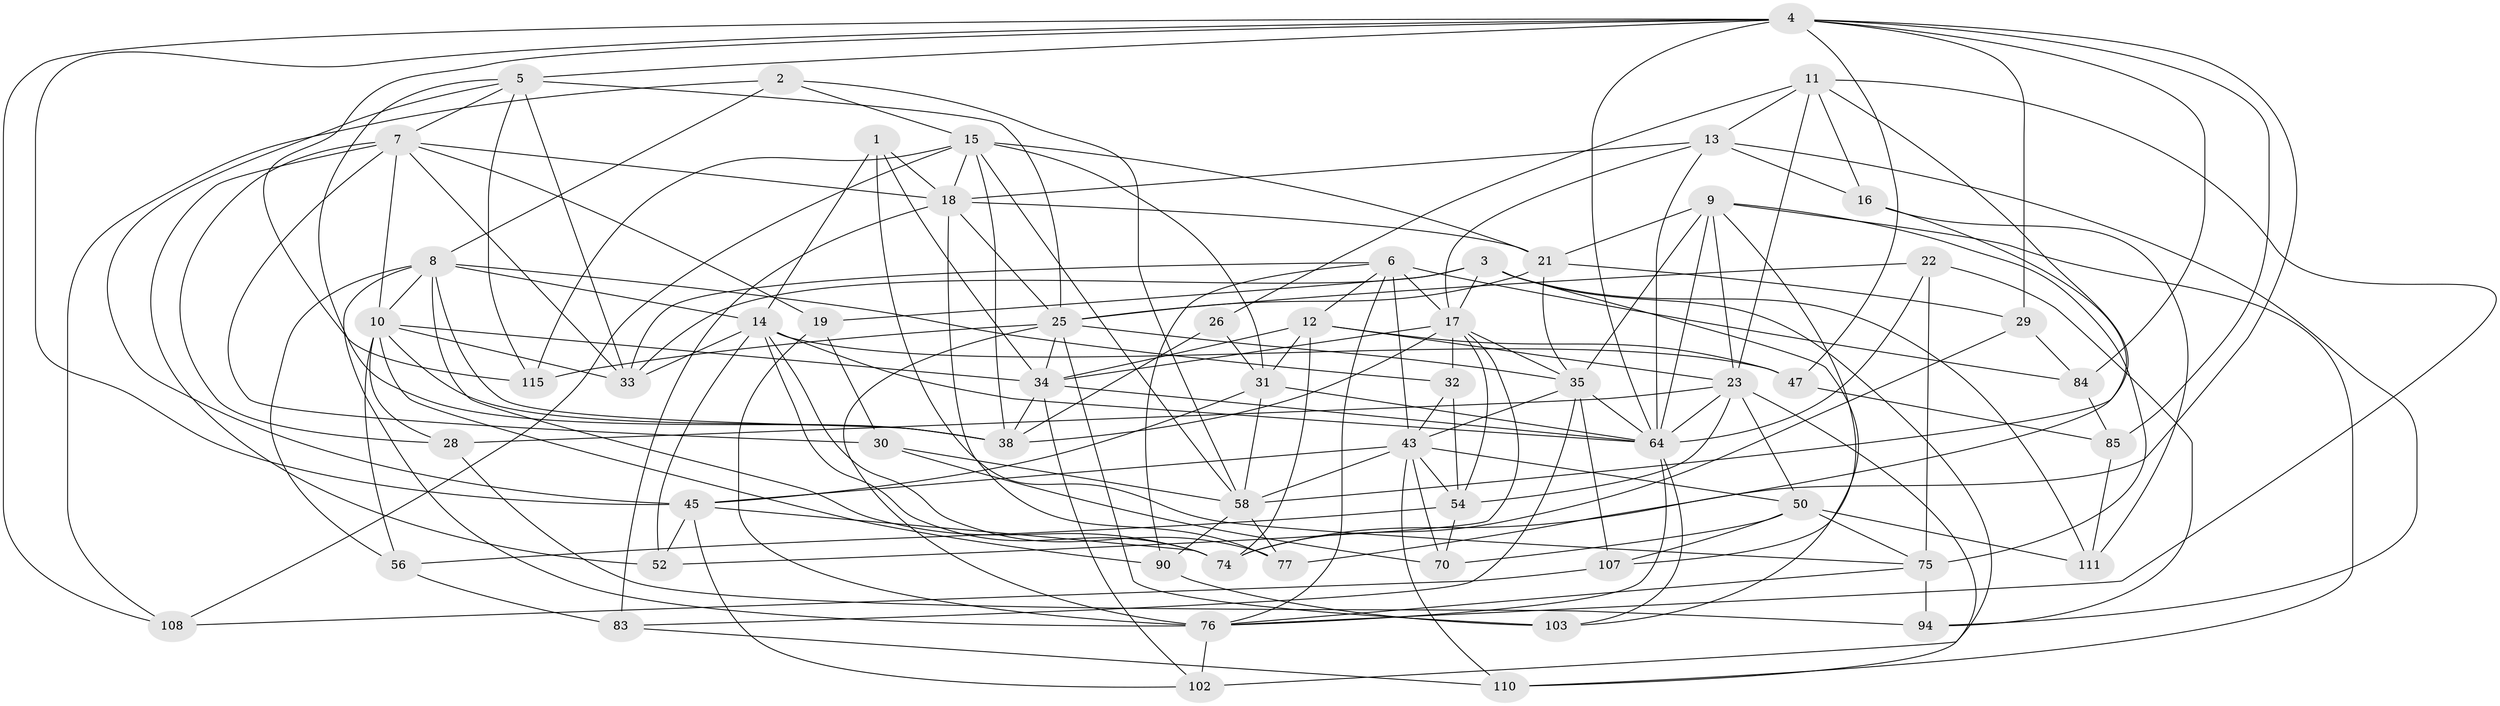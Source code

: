 // original degree distribution, {4: 1.0}
// Generated by graph-tools (version 1.1) at 2025/20/03/04/25 18:20:34]
// undirected, 59 vertices, 172 edges
graph export_dot {
graph [start="1"]
  node [color=gray90,style=filled];
  1;
  2;
  3 [super="+87"];
  4 [super="+89+113"];
  5 [super="+44+67"];
  6 [super="+78+72"];
  7 [super="+20+100"];
  8 [super="+96+39"];
  9 [super="+92+61"];
  10 [super="+37+40"];
  11 [super="+116"];
  12 [super="+93"];
  13 [super="+95"];
  14 [super="+105+49"];
  15 [super="+66+27"];
  16;
  17 [super="+109+24"];
  18 [super="+86"];
  19;
  21 [super="+62"];
  22;
  23 [super="+41"];
  25 [super="+60+55"];
  26;
  28;
  29;
  30;
  31 [super="+48"];
  32;
  33 [super="+57"];
  34 [super="+36+42"];
  35 [super="+71+63"];
  38 [super="+53"];
  43 [super="+51+46+73"];
  45 [super="+69"];
  47;
  50 [super="+97"];
  52;
  54 [super="+119"];
  56;
  58 [super="+65"];
  64 [super="+79+88"];
  70;
  74 [super="+80"];
  75 [super="+112"];
  76 [super="+117+98"];
  77;
  83;
  84;
  85;
  90;
  94;
  102;
  103;
  107;
  108;
  110;
  111;
  115;
  1 -- 18;
  1 -- 75;
  1 -- 34;
  1 -- 14;
  2 -- 108;
  2 -- 15;
  2 -- 8;
  2 -- 58;
  3 -- 33;
  3 -- 19;
  3 -- 103;
  3 -- 102;
  3 -- 111;
  3 -- 17;
  4 -- 5;
  4 -- 115;
  4 -- 85;
  4 -- 29;
  4 -- 108;
  4 -- 84;
  4 -- 47;
  4 -- 74;
  4 -- 45;
  4 -- 64;
  5 -- 33;
  5 -- 25 [weight=2];
  5 -- 115;
  5 -- 45;
  5 -- 7;
  5 -- 38;
  6 -- 12;
  6 -- 33;
  6 -- 90;
  6 -- 17 [weight=2];
  6 -- 84;
  6 -- 76;
  6 -- 43;
  7 -- 28;
  7 -- 30;
  7 -- 19;
  7 -- 52;
  7 -- 18;
  7 -- 33;
  7 -- 10;
  8 -- 56;
  8 -- 32;
  8 -- 74;
  8 -- 38;
  8 -- 10;
  8 -- 76;
  8 -- 14;
  9 -- 75;
  9 -- 107;
  9 -- 35;
  9 -- 23;
  9 -- 64 [weight=2];
  9 -- 21;
  9 -- 110;
  10 -- 56;
  10 -- 28;
  10 -- 33;
  10 -- 34;
  10 -- 90;
  10 -- 38;
  11 -- 26;
  11 -- 16;
  11 -- 76;
  11 -- 13;
  11 -- 23;
  11 -- 58;
  12 -- 74;
  12 -- 47;
  12 -- 34;
  12 -- 23;
  12 -- 31;
  13 -- 16;
  13 -- 18;
  13 -- 94;
  13 -- 64;
  13 -- 17;
  14 -- 52;
  14 -- 77;
  14 -- 74;
  14 -- 64;
  14 -- 33;
  14 -- 47;
  15 -- 58;
  15 -- 38;
  15 -- 21;
  15 -- 18;
  15 -- 115;
  15 -- 108;
  15 -- 31;
  16 -- 77;
  16 -- 111;
  17 -- 32;
  17 -- 38;
  17 -- 54;
  17 -- 34;
  17 -- 35;
  17 -- 52;
  18 -- 21;
  18 -- 83;
  18 -- 77;
  18 -- 25;
  19 -- 30;
  19 -- 76;
  21 -- 29;
  21 -- 25;
  21 -- 35;
  22 -- 94;
  22 -- 25;
  22 -- 64;
  22 -- 75;
  23 -- 110;
  23 -- 28;
  23 -- 64;
  23 -- 54;
  23 -- 50;
  25 -- 34;
  25 -- 115;
  25 -- 103;
  25 -- 35;
  25 -- 76;
  26 -- 31;
  26 -- 38 [weight=2];
  28 -- 94;
  29 -- 84;
  29 -- 74;
  30 -- 58;
  30 -- 70;
  31 -- 58;
  31 -- 45;
  31 -- 64;
  32 -- 54;
  32 -- 43;
  34 -- 64;
  34 -- 102;
  34 -- 38;
  35 -- 83;
  35 -- 43;
  35 -- 64;
  35 -- 107;
  43 -- 70;
  43 -- 54;
  43 -- 110;
  43 -- 45 [weight=2];
  43 -- 50;
  43 -- 58;
  45 -- 52;
  45 -- 74;
  45 -- 102;
  47 -- 85;
  50 -- 75;
  50 -- 111;
  50 -- 107;
  50 -- 70;
  54 -- 70;
  54 -- 56;
  56 -- 83;
  58 -- 90;
  58 -- 77;
  64 -- 103;
  64 -- 76;
  75 -- 94;
  75 -- 76;
  76 -- 102;
  83 -- 110;
  84 -- 85;
  85 -- 111;
  90 -- 103;
  107 -- 108;
}
